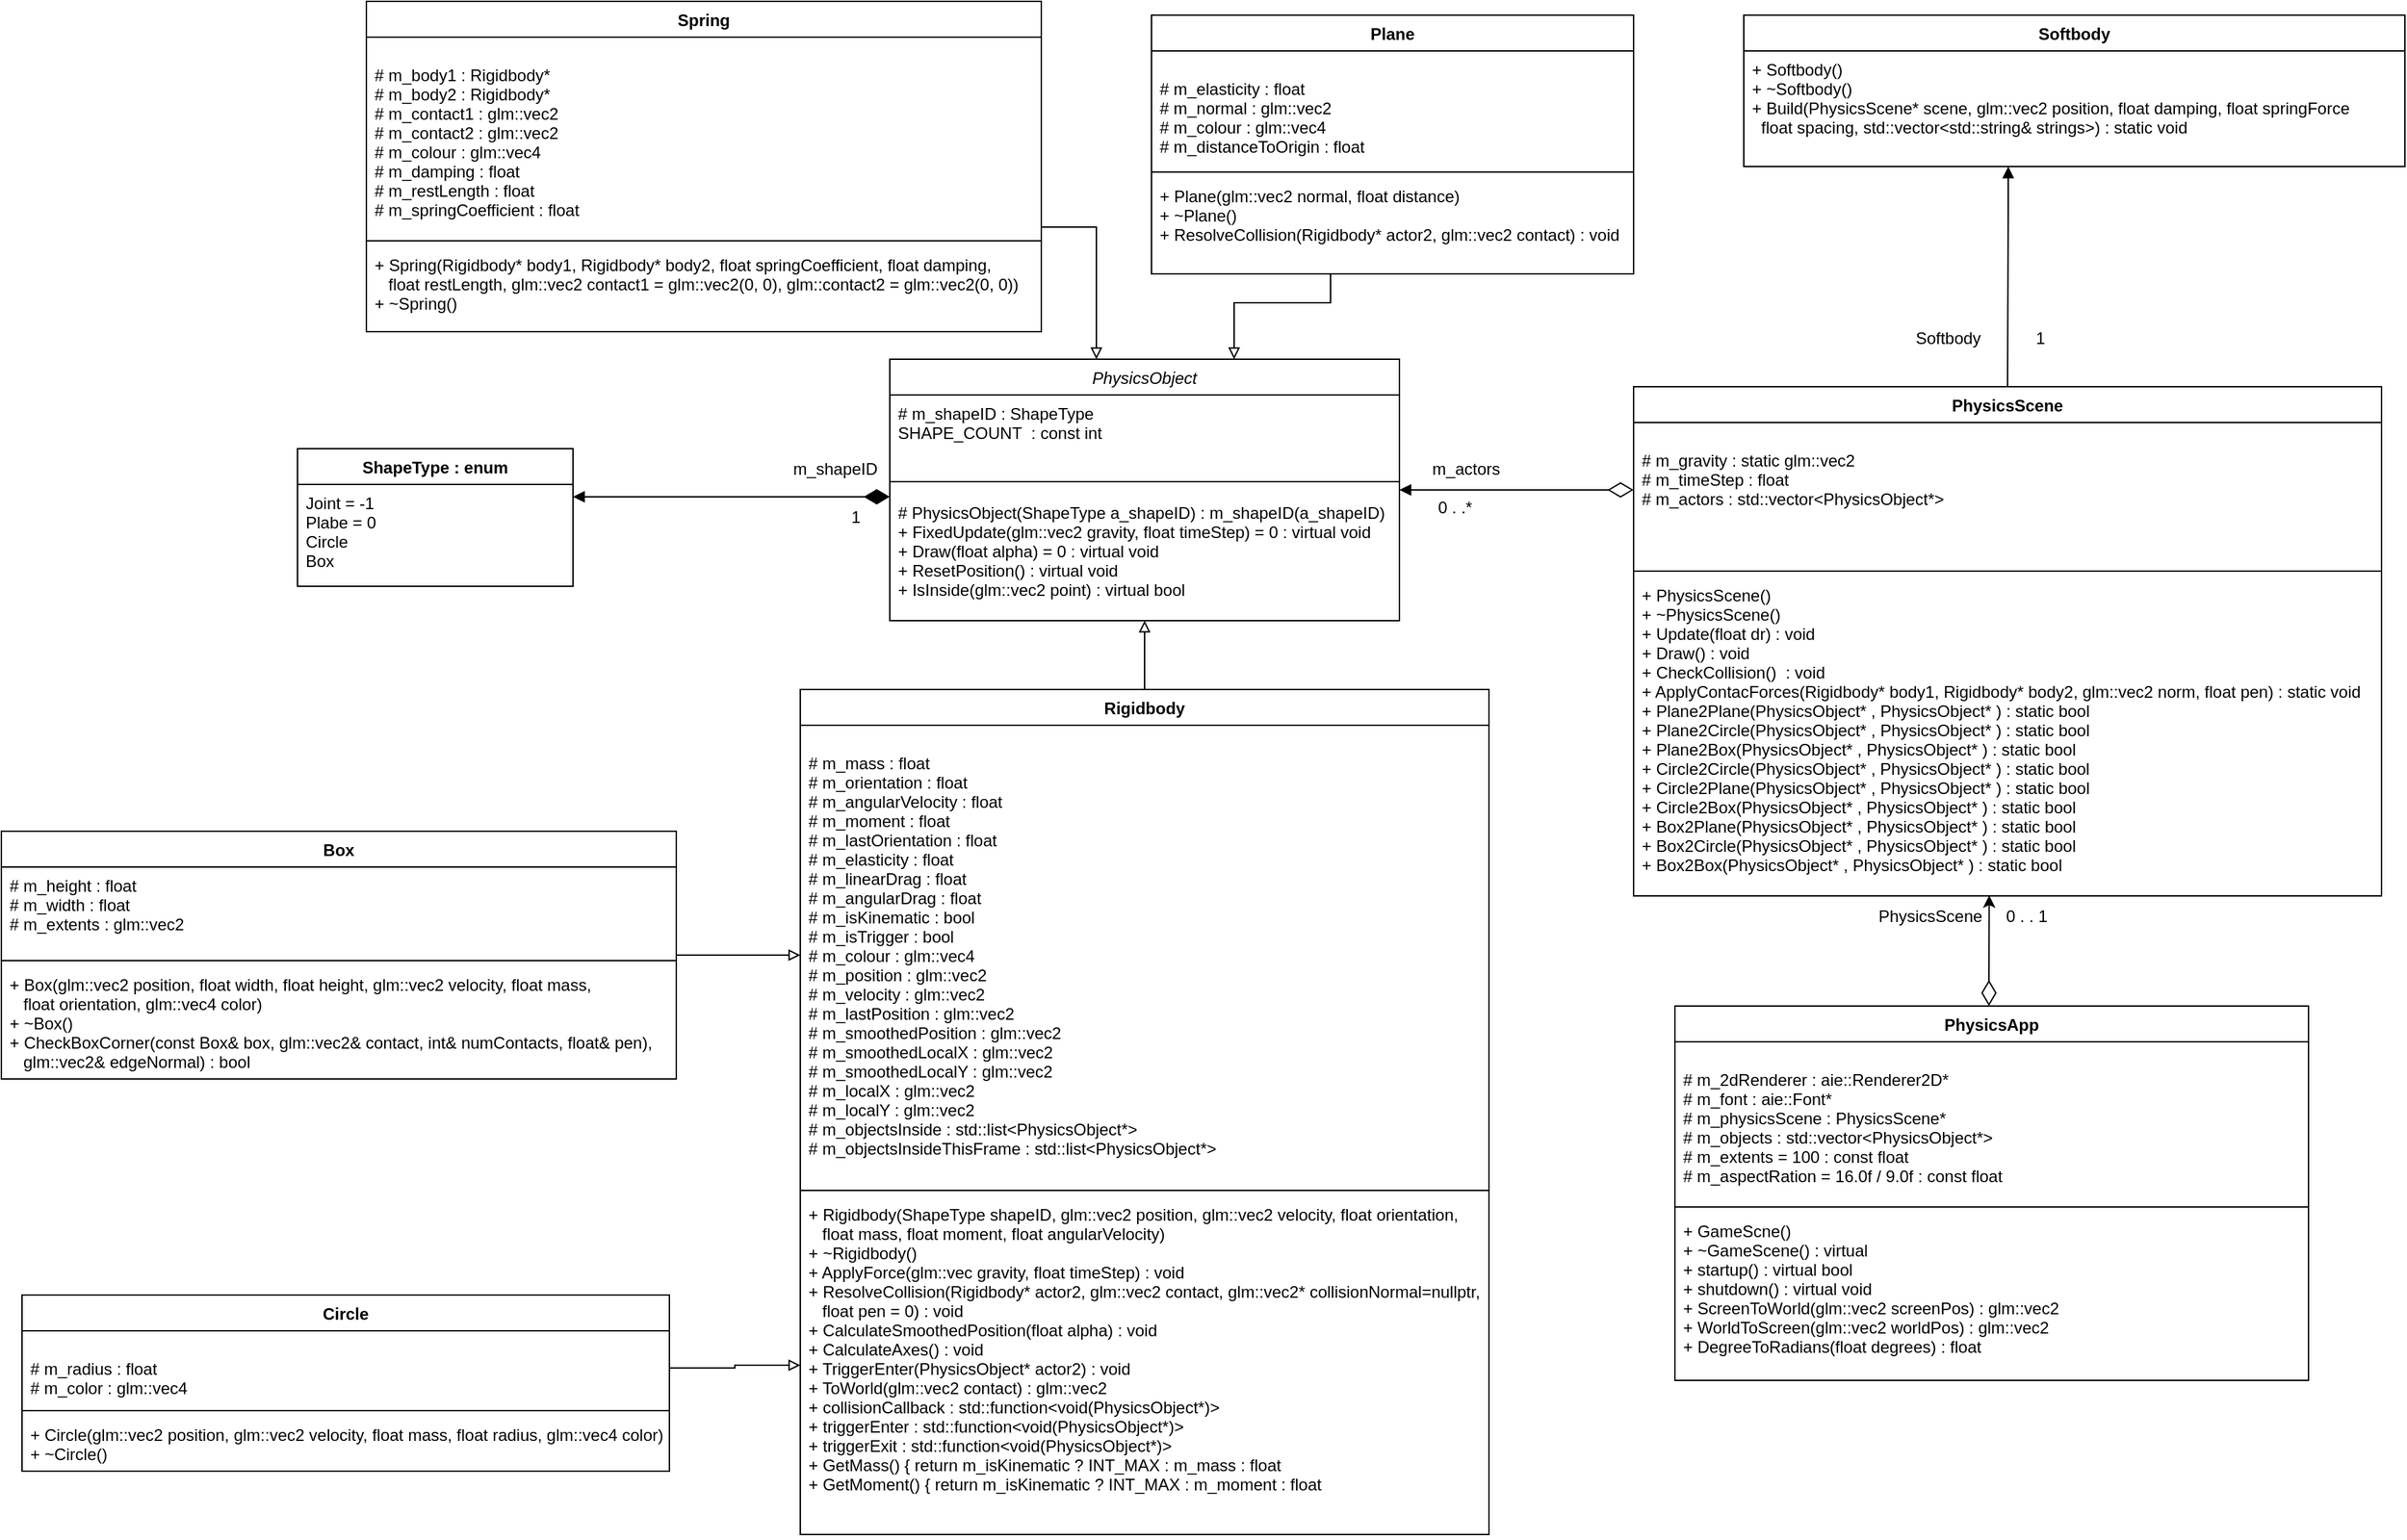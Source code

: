 <mxfile version="20.3.0" type="device"><diagram id="C5RBs43oDa-KdzZeNtuy" name="Page-1"><mxGraphModel dx="3170" dy="1842" grid="0" gridSize="10" guides="1" tooltips="1" connect="1" arrows="1" fold="1" page="0" pageScale="1" pageWidth="827" pageHeight="1169" math="0" shadow="0"><root><mxCell id="WIyWlLk6GJQsqaUBKTNV-0"/><mxCell id="WIyWlLk6GJQsqaUBKTNV-1" parent="WIyWlLk6GJQsqaUBKTNV-0"/><mxCell id="zkfFHV4jXpPFQw0GAbJ--0" value="PhysicsObject" style="swimlane;fontStyle=2;align=center;verticalAlign=top;childLayout=stackLayout;horizontal=1;startSize=26;horizontalStack=0;resizeParent=1;resizeLast=0;collapsible=1;marginBottom=0;rounded=0;shadow=0;strokeWidth=1;" parent="WIyWlLk6GJQsqaUBKTNV-1" vertex="1"><mxGeometry x="30" y="150" width="370" height="190" as="geometry"><mxRectangle x="230" y="140" width="160" height="26" as="alternateBounds"/></mxGeometry></mxCell><mxCell id="zkfFHV4jXpPFQw0GAbJ--1" value="# m_shapeID : ShapeType&#10;SHAPE_COUNT  : const int&#10;" style="text;align=left;verticalAlign=top;spacingLeft=4;spacingRight=4;overflow=hidden;rotatable=0;points=[[0,0.5],[1,0.5]];portConstraint=eastwest;" parent="zkfFHV4jXpPFQw0GAbJ--0" vertex="1"><mxGeometry y="26" width="370" height="54" as="geometry"/></mxCell><mxCell id="zkfFHV4jXpPFQw0GAbJ--4" value="" style="line;html=1;strokeWidth=1;align=left;verticalAlign=middle;spacingTop=-1;spacingLeft=3;spacingRight=3;rotatable=0;labelPosition=right;points=[];portConstraint=eastwest;" parent="zkfFHV4jXpPFQw0GAbJ--0" vertex="1"><mxGeometry y="80" width="370" height="18" as="geometry"/></mxCell><mxCell id="zkfFHV4jXpPFQw0GAbJ--5" value="# PhysicsObject(ShapeType a_shapeID) : m_shapeID(a_shapeID) &#10;+ FixedUpdate(glm::vec2 gravity, float timeStep) = 0 : virtual void&#10;+ Draw(float alpha) = 0 : virtual void&#10;+ ResetPosition() : virtual void&#10;+ IsInside(glm::vec2 point) : virtual bool" style="text;align=left;verticalAlign=top;spacingLeft=4;spacingRight=4;overflow=hidden;rotatable=0;points=[[0,0.5],[1,0.5]];portConstraint=eastwest;" parent="zkfFHV4jXpPFQw0GAbJ--0" vertex="1"><mxGeometry y="98" width="370" height="82" as="geometry"/></mxCell><mxCell id="uDP_t_pNyGHaV9Sc6qQC-4" value="ShapeType : enum" style="swimlane;fontStyle=1;align=center;verticalAlign=top;childLayout=stackLayout;horizontal=1;startSize=26;horizontalStack=0;resizeParent=1;resizeParentMax=0;resizeLast=0;collapsible=1;marginBottom=0;" vertex="1" parent="WIyWlLk6GJQsqaUBKTNV-1"><mxGeometry x="-400" y="215" width="200" height="100" as="geometry"/></mxCell><mxCell id="uDP_t_pNyGHaV9Sc6qQC-5" value="Joint = -1&#10;Plabe = 0&#10;Circle&#10;Box" style="text;strokeColor=none;fillColor=none;align=left;verticalAlign=top;spacingLeft=4;spacingRight=4;overflow=hidden;rotatable=0;points=[[0,0.5],[1,0.5]];portConstraint=eastwest;" vertex="1" parent="uDP_t_pNyGHaV9Sc6qQC-4"><mxGeometry y="26" width="200" height="74" as="geometry"/></mxCell><mxCell id="uDP_t_pNyGHaV9Sc6qQC-21" value="Plane" style="swimlane;fontStyle=1;align=center;verticalAlign=top;childLayout=stackLayout;horizontal=1;startSize=26;horizontalStack=0;resizeParent=1;resizeParentMax=0;resizeLast=0;collapsible=1;marginBottom=0;" vertex="1" parent="WIyWlLk6GJQsqaUBKTNV-1"><mxGeometry x="220" y="-100" width="350" height="188" as="geometry"/></mxCell><mxCell id="uDP_t_pNyGHaV9Sc6qQC-22" value="&#10;# m_elasticity : float&#10;# m_normal : glm::vec2&#10;# m_colour : glm::vec4&#10;# m_distanceToOrigin : float" style="text;strokeColor=none;fillColor=none;align=left;verticalAlign=top;spacingLeft=4;spacingRight=4;overflow=hidden;rotatable=0;points=[[0,0.5],[1,0.5]];portConstraint=eastwest;" vertex="1" parent="uDP_t_pNyGHaV9Sc6qQC-21"><mxGeometry y="26" width="350" height="84" as="geometry"/></mxCell><mxCell id="uDP_t_pNyGHaV9Sc6qQC-23" value="" style="line;strokeWidth=1;fillColor=none;align=left;verticalAlign=middle;spacingTop=-1;spacingLeft=3;spacingRight=3;rotatable=0;labelPosition=right;points=[];portConstraint=eastwest;strokeColor=inherit;" vertex="1" parent="uDP_t_pNyGHaV9Sc6qQC-21"><mxGeometry y="110" width="350" height="8" as="geometry"/></mxCell><mxCell id="uDP_t_pNyGHaV9Sc6qQC-24" value="+ Plane(glm::vec2 normal, float distance)&#10;+ ~Plane()&#10;+ ResolveCollision(Rigidbody* actor2, glm::vec2 contact) : void" style="text;strokeColor=none;fillColor=none;align=left;verticalAlign=top;spacingLeft=4;spacingRight=4;overflow=hidden;rotatable=0;points=[[0,0.5],[1,0.5]];portConstraint=eastwest;" vertex="1" parent="uDP_t_pNyGHaV9Sc6qQC-21"><mxGeometry y="118" width="350" height="70" as="geometry"/></mxCell><mxCell id="uDP_t_pNyGHaV9Sc6qQC-97" style="edgeStyle=orthogonalEdgeStyle;rounded=0;orthogonalLoop=1;jettySize=auto;html=1;endArrow=block;endFill=0;startArrow=none;startFill=0;startSize=11;" edge="1" parent="WIyWlLk6GJQsqaUBKTNV-1" source="uDP_t_pNyGHaV9Sc6qQC-26"><mxGeometry relative="1" as="geometry"><mxPoint x="215" y="340" as="targetPoint"/></mxGeometry></mxCell><mxCell id="uDP_t_pNyGHaV9Sc6qQC-26" value="Rigidbody" style="swimlane;fontStyle=1;align=center;verticalAlign=top;childLayout=stackLayout;horizontal=1;startSize=26;horizontalStack=0;resizeParent=1;resizeParentMax=0;resizeLast=0;collapsible=1;marginBottom=0;" vertex="1" parent="WIyWlLk6GJQsqaUBKTNV-1"><mxGeometry x="-35" y="390" width="500" height="614" as="geometry"/></mxCell><mxCell id="uDP_t_pNyGHaV9Sc6qQC-27" value="&#10;# m_mass : float&#10;# m_orientation : float&#10;# m_angularVelocity : float&#10;# m_moment : float&#10;# m_lastOrientation : float&#10;# m_elasticity : float&#10;# m_linearDrag : float&#10;# m_angularDrag : float&#10;# m_isKinematic : bool&#10;# m_isTrigger : bool&#10;# m_colour : glm::vec4&#10;# m_position : glm::vec2&#10;# m_velocity : glm::vec2&#10;# m_lastPosition : glm::vec2&#10;# m_smoothedPosition : glm::vec2&#10;# m_smoothedLocalX : glm::vec2&#10;# m_smoothedLocalY : glm::vec2&#10;# m_localX : glm::vec2&#10;# m_localY : glm::vec2&#10;# m_objectsInside : std::list&lt;PhysicsObject*&gt;&#10;# m_objectsInsideThisFrame : std::list&lt;PhysicsObject*&gt;&#10;" style="text;strokeColor=none;fillColor=none;align=left;verticalAlign=top;spacingLeft=4;spacingRight=4;overflow=hidden;rotatable=0;points=[[0,0.5],[1,0.5]];portConstraint=eastwest;" vertex="1" parent="uDP_t_pNyGHaV9Sc6qQC-26"><mxGeometry y="26" width="500" height="334" as="geometry"/></mxCell><mxCell id="uDP_t_pNyGHaV9Sc6qQC-28" value="" style="line;strokeWidth=1;fillColor=none;align=left;verticalAlign=middle;spacingTop=-1;spacingLeft=3;spacingRight=3;rotatable=0;labelPosition=right;points=[];portConstraint=eastwest;strokeColor=inherit;" vertex="1" parent="uDP_t_pNyGHaV9Sc6qQC-26"><mxGeometry y="360" width="500" height="8" as="geometry"/></mxCell><mxCell id="uDP_t_pNyGHaV9Sc6qQC-29" value="+ Rigidbody(ShapeType shapeID, glm::vec2 position, glm::vec2 velocity, float orientation,&#10;   float mass, float moment, float angularVelocity) &#10;+ ~Rigidbody()&#10;+ ApplyForce(glm::vec gravity, float timeStep) : void&#10;+ ResolveCollision(Rigidbody* actor2, glm::vec2 contact, glm::vec2* collisionNormal=nullptr,&#10;   float pen = 0) : void&#10;+ CalculateSmoothedPosition(float alpha) : void&#10;+ CalculateAxes() : void&#10;+ TriggerEnter(PhysicsObject* actor2) : void&#10;+ ToWorld(glm::vec2 contact) : glm::vec2&#10;+ collisionCallback : std::function&lt;void(PhysicsObject*)&gt;&#10;+ triggerEnter : std::function&lt;void(PhysicsObject*)&gt;&#10;+ triggerExit : std::function&lt;void(PhysicsObject*)&gt;&#10;+ GetMass() { return m_isKinematic ? INT_MAX : m_mass : float&#10;+ GetMoment() { return m_isKinematic ? INT_MAX : m_moment : float&#10;" style="text;strokeColor=none;fillColor=none;align=left;verticalAlign=top;spacingLeft=4;spacingRight=4;overflow=hidden;rotatable=0;points=[[0,0.5],[1,0.5]];portConstraint=eastwest;" vertex="1" parent="uDP_t_pNyGHaV9Sc6qQC-26"><mxGeometry y="368" width="500" height="246" as="geometry"/></mxCell><mxCell id="uDP_t_pNyGHaV9Sc6qQC-30" value="Circle" style="swimlane;fontStyle=1;align=center;verticalAlign=top;childLayout=stackLayout;horizontal=1;startSize=26;horizontalStack=0;resizeParent=1;resizeParentMax=0;resizeLast=0;collapsible=1;marginBottom=0;" vertex="1" parent="WIyWlLk6GJQsqaUBKTNV-1"><mxGeometry x="-600" y="830" width="470" height="128" as="geometry"/></mxCell><mxCell id="uDP_t_pNyGHaV9Sc6qQC-31" value="&#10;# m_radius : float&#10;# m_color : glm::vec4" style="text;strokeColor=none;fillColor=none;align=left;verticalAlign=top;spacingLeft=4;spacingRight=4;overflow=hidden;rotatable=0;points=[[0,0.5],[1,0.5]];portConstraint=eastwest;" vertex="1" parent="uDP_t_pNyGHaV9Sc6qQC-30"><mxGeometry y="26" width="470" height="54" as="geometry"/></mxCell><mxCell id="uDP_t_pNyGHaV9Sc6qQC-32" value="" style="line;strokeWidth=1;fillColor=none;align=left;verticalAlign=middle;spacingTop=-1;spacingLeft=3;spacingRight=3;rotatable=0;labelPosition=right;points=[];portConstraint=eastwest;strokeColor=inherit;" vertex="1" parent="uDP_t_pNyGHaV9Sc6qQC-30"><mxGeometry y="80" width="470" height="8" as="geometry"/></mxCell><mxCell id="uDP_t_pNyGHaV9Sc6qQC-33" value="+ Circle(glm::vec2 position, glm::vec2 velocity, float mass, float radius, glm::vec4 color)&#10;+ ~Circle()" style="text;strokeColor=none;fillColor=none;align=left;verticalAlign=top;spacingLeft=4;spacingRight=4;overflow=hidden;rotatable=0;points=[[0,0.5],[1,0.5]];portConstraint=eastwest;" vertex="1" parent="uDP_t_pNyGHaV9Sc6qQC-30"><mxGeometry y="88" width="470" height="40" as="geometry"/></mxCell><mxCell id="uDP_t_pNyGHaV9Sc6qQC-76" style="edgeStyle=orthogonalEdgeStyle;rounded=0;orthogonalLoop=1;jettySize=auto;html=1;entryX=0;entryY=0.5;entryDx=0;entryDy=0;endArrow=block;endFill=0;" edge="1" parent="WIyWlLk6GJQsqaUBKTNV-1" source="uDP_t_pNyGHaV9Sc6qQC-35" target="uDP_t_pNyGHaV9Sc6qQC-27"><mxGeometry relative="1" as="geometry"/></mxCell><mxCell id="uDP_t_pNyGHaV9Sc6qQC-35" value="Box" style="swimlane;fontStyle=1;align=center;verticalAlign=top;childLayout=stackLayout;horizontal=1;startSize=26;horizontalStack=0;resizeParent=1;resizeParentMax=0;resizeLast=0;collapsible=1;marginBottom=0;" vertex="1" parent="WIyWlLk6GJQsqaUBKTNV-1"><mxGeometry x="-615" y="493" width="490" height="180" as="geometry"/></mxCell><mxCell id="uDP_t_pNyGHaV9Sc6qQC-36" value="# m_height : float&#10;# m_width : float&#10;# m_extents : glm::vec2" style="text;strokeColor=none;fillColor=none;align=left;verticalAlign=top;spacingLeft=4;spacingRight=4;overflow=hidden;rotatable=0;points=[[0,0.5],[1,0.5]];portConstraint=eastwest;" vertex="1" parent="uDP_t_pNyGHaV9Sc6qQC-35"><mxGeometry y="26" width="490" height="64" as="geometry"/></mxCell><mxCell id="uDP_t_pNyGHaV9Sc6qQC-37" value="" style="line;strokeWidth=1;fillColor=none;align=left;verticalAlign=middle;spacingTop=-1;spacingLeft=3;spacingRight=3;rotatable=0;labelPosition=right;points=[];portConstraint=eastwest;strokeColor=inherit;" vertex="1" parent="uDP_t_pNyGHaV9Sc6qQC-35"><mxGeometry y="90" width="490" height="8" as="geometry"/></mxCell><mxCell id="uDP_t_pNyGHaV9Sc6qQC-38" value="+ Box(glm::vec2 position, float width, float height, glm::vec2 velocity, float mass,&#10;   float orientation, glm::vec4 color)&#10;+ ~Box()&#10;+ CheckBoxCorner(const Box&amp; box, glm::vec2&amp; contact, int&amp; numContacts, float&amp; pen),&#10;   glm::vec2&amp; edgeNormal) : bool" style="text;strokeColor=none;fillColor=none;align=left;verticalAlign=top;spacingLeft=4;spacingRight=4;overflow=hidden;rotatable=0;points=[[0,0.5],[1,0.5]];portConstraint=eastwest;" vertex="1" parent="uDP_t_pNyGHaV9Sc6qQC-35"><mxGeometry y="98" width="490" height="82" as="geometry"/></mxCell><mxCell id="uDP_t_pNyGHaV9Sc6qQC-53" value="Spring" style="swimlane;fontStyle=1;align=center;verticalAlign=top;childLayout=stackLayout;horizontal=1;startSize=26;horizontalStack=0;resizeParent=1;resizeParentMax=0;resizeLast=0;collapsible=1;marginBottom=0;" vertex="1" parent="WIyWlLk6GJQsqaUBKTNV-1"><mxGeometry x="-350" y="-110" width="490" height="240" as="geometry"/></mxCell><mxCell id="uDP_t_pNyGHaV9Sc6qQC-54" value="&#10;# m_body1 : Rigidbody*&#10;# m_body2 : Rigidbody*&#10;# m_contact1 : glm::vec2&#10;# m_contact2 : glm::vec2&#10;# m_colour : glm::vec4&#10;# m_damping : float&#10;# m_restLength : float&#10;# m_springCoefficient : float" style="text;strokeColor=none;fillColor=none;align=left;verticalAlign=top;spacingLeft=4;spacingRight=4;overflow=hidden;rotatable=0;points=[[0,0.5],[1,0.5]];portConstraint=eastwest;" vertex="1" parent="uDP_t_pNyGHaV9Sc6qQC-53"><mxGeometry y="26" width="490" height="144" as="geometry"/></mxCell><mxCell id="uDP_t_pNyGHaV9Sc6qQC-55" value="" style="line;strokeWidth=1;fillColor=none;align=left;verticalAlign=middle;spacingTop=-1;spacingLeft=3;spacingRight=3;rotatable=0;labelPosition=right;points=[];portConstraint=eastwest;strokeColor=inherit;" vertex="1" parent="uDP_t_pNyGHaV9Sc6qQC-53"><mxGeometry y="170" width="490" height="8" as="geometry"/></mxCell><mxCell id="uDP_t_pNyGHaV9Sc6qQC-56" value="+ Spring(Rigidbody* body1, Rigidbody* body2, float springCoefficient, float damping,&#10;   float restLength, glm::vec2 contact1 = glm::vec2(0, 0), glm::contact2 = glm::vec2(0, 0))&#10;+ ~Spring()" style="text;strokeColor=none;fillColor=none;align=left;verticalAlign=top;spacingLeft=4;spacingRight=4;overflow=hidden;rotatable=0;points=[[0,0.5],[1,0.5]];portConstraint=eastwest;" vertex="1" parent="uDP_t_pNyGHaV9Sc6qQC-53"><mxGeometry y="178" width="490" height="62" as="geometry"/></mxCell><mxCell id="uDP_t_pNyGHaV9Sc6qQC-64" value="PhysicsScene" style="swimlane;fontStyle=1;align=center;verticalAlign=top;childLayout=stackLayout;horizontal=1;startSize=26;horizontalStack=0;resizeParent=1;resizeParentMax=0;resizeLast=0;collapsible=1;marginBottom=0;" vertex="1" parent="WIyWlLk6GJQsqaUBKTNV-1"><mxGeometry x="570" y="170" width="543" height="370" as="geometry"/></mxCell><mxCell id="uDP_t_pNyGHaV9Sc6qQC-65" value="&#10;# m_gravity : static glm::vec2&#10;# m_timeStep : float&#10;# m_actors : std::vector&lt;PhysicsObject*&gt;&#10;" style="text;strokeColor=none;fillColor=none;align=left;verticalAlign=top;spacingLeft=4;spacingRight=4;overflow=hidden;rotatable=0;points=[[0,0.5],[1,0.5]];portConstraint=eastwest;" vertex="1" parent="uDP_t_pNyGHaV9Sc6qQC-64"><mxGeometry y="26" width="543" height="104" as="geometry"/></mxCell><mxCell id="uDP_t_pNyGHaV9Sc6qQC-66" value="" style="line;strokeWidth=1;fillColor=none;align=left;verticalAlign=middle;spacingTop=-1;spacingLeft=3;spacingRight=3;rotatable=0;labelPosition=right;points=[];portConstraint=eastwest;strokeColor=inherit;" vertex="1" parent="uDP_t_pNyGHaV9Sc6qQC-64"><mxGeometry y="130" width="543" height="8" as="geometry"/></mxCell><mxCell id="uDP_t_pNyGHaV9Sc6qQC-67" value="+ PhysicsScene()&#10;+ ~PhysicsScene()&#10;+ Update(float dr) : void&#10;+ Draw() : void&#10;+ CheckCollision()  : void&#10;+ ApplyContacForces(Rigidbody* body1, Rigidbody* body2, glm::vec2 norm, float pen) : static void&#10;+ Plane2Plane(PhysicsObject* , PhysicsObject* ) : static bool&#10;+ Plane2Circle(PhysicsObject* , PhysicsObject* ) : static bool&#10;+ Plane2Box(PhysicsObject* , PhysicsObject* ) : static bool&#10;+ Circle2Circle(PhysicsObject* , PhysicsObject* ) : static bool&#10;+ Circle2Plane(PhysicsObject* , PhysicsObject* ) : static bool&#10;+ Circle2Box(PhysicsObject* , PhysicsObject* ) : static bool&#10;+ Box2Plane(PhysicsObject* , PhysicsObject* ) : static bool&#10;+ Box2Circle(PhysicsObject* , PhysicsObject* ) : static bool&#10;+ Box2Box(PhysicsObject* , PhysicsObject* ) : static bool" style="text;strokeColor=none;fillColor=none;align=left;verticalAlign=top;spacingLeft=4;spacingRight=4;overflow=hidden;rotatable=0;points=[[0,0.5],[1,0.5]];portConstraint=eastwest;" vertex="1" parent="uDP_t_pNyGHaV9Sc6qQC-64"><mxGeometry y="138" width="543" height="232" as="geometry"/></mxCell><mxCell id="uDP_t_pNyGHaV9Sc6qQC-101" style="edgeStyle=orthogonalEdgeStyle;rounded=0;orthogonalLoop=1;jettySize=auto;html=1;startArrow=diamondThin;startFill=0;startSize=16;entryX=-0.036;entryY=-0.012;entryDx=0;entryDy=0;entryPerimeter=0;" edge="1" parent="WIyWlLk6GJQsqaUBKTNV-1" source="uDP_t_pNyGHaV9Sc6qQC-68" target="uDP_t_pNyGHaV9Sc6qQC-106"><mxGeometry relative="1" as="geometry"><mxPoint x="972" y="594" as="targetPoint"/><Array as="points"><mxPoint x="828" y="600"/><mxPoint x="828" y="600"/></Array></mxGeometry></mxCell><mxCell id="uDP_t_pNyGHaV9Sc6qQC-68" value="PhysicsApp" style="swimlane;fontStyle=1;align=center;verticalAlign=top;childLayout=stackLayout;horizontal=1;startSize=26;horizontalStack=0;resizeParent=1;resizeParentMax=0;resizeLast=0;collapsible=1;marginBottom=0;" vertex="1" parent="WIyWlLk6GJQsqaUBKTNV-1"><mxGeometry x="600" y="620" width="460" height="272" as="geometry"/></mxCell><mxCell id="uDP_t_pNyGHaV9Sc6qQC-69" value="&#10;# m_2dRenderer : aie::Renderer2D*&#10;# m_font : aie::Font*&#10;# m_physicsScene : PhysicsScene*&#10;# m_objects : std::vector&lt;PhysicsObject*&gt; &#10;# m_extents = 100 : const float&#10;# m_aspectRation = 16.0f / 9.0f : const float&#10;" style="text;strokeColor=none;fillColor=none;align=left;verticalAlign=top;spacingLeft=4;spacingRight=4;overflow=hidden;rotatable=0;points=[[0,0.5],[1,0.5]];portConstraint=eastwest;" vertex="1" parent="uDP_t_pNyGHaV9Sc6qQC-68"><mxGeometry y="26" width="460" height="116" as="geometry"/></mxCell><mxCell id="uDP_t_pNyGHaV9Sc6qQC-109" value="" style="line;strokeWidth=1;fillColor=none;align=left;verticalAlign=middle;spacingTop=-1;spacingLeft=3;spacingRight=3;rotatable=0;labelPosition=right;points=[];portConstraint=eastwest;strokeColor=inherit;" vertex="1" parent="uDP_t_pNyGHaV9Sc6qQC-68"><mxGeometry y="142" width="460" height="8" as="geometry"/></mxCell><mxCell id="uDP_t_pNyGHaV9Sc6qQC-71" value="+ GameScne() &#10;+ ~GameScene() : virtual&#10;+ startup() : virtual bool&#10;+ shutdown() : virtual void&#10;+ ScreenToWorld(glm::vec2 screenPos) : glm::vec2&#10;+ WorldToScreen(glm::vec2 worldPos) : glm::vec2&#10;+ DegreeToRadians(float degrees) : float" style="text;strokeColor=none;fillColor=none;align=left;verticalAlign=top;spacingLeft=4;spacingRight=4;overflow=hidden;rotatable=0;points=[[0,0.5],[1,0.5]];portConstraint=eastwest;" vertex="1" parent="uDP_t_pNyGHaV9Sc6qQC-68"><mxGeometry y="150" width="460" height="122" as="geometry"/></mxCell><mxCell id="uDP_t_pNyGHaV9Sc6qQC-75" style="edgeStyle=orthogonalEdgeStyle;rounded=0;orthogonalLoop=1;jettySize=auto;html=1;entryX=0;entryY=0.5;entryDx=0;entryDy=0;endArrow=block;endFill=0;" edge="1" parent="WIyWlLk6GJQsqaUBKTNV-1" source="uDP_t_pNyGHaV9Sc6qQC-31" target="uDP_t_pNyGHaV9Sc6qQC-29"><mxGeometry relative="1" as="geometry"/></mxCell><mxCell id="uDP_t_pNyGHaV9Sc6qQC-83" style="edgeStyle=orthogonalEdgeStyle;rounded=0;orthogonalLoop=1;jettySize=auto;html=1;entryX=1;entryY=0.5;entryDx=0;entryDy=0;endArrow=block;endFill=1;endSize=6;startArrow=diamondThin;startFill=0;startSize=16;" edge="1" parent="WIyWlLk6GJQsqaUBKTNV-1" source="uDP_t_pNyGHaV9Sc6qQC-65" target="zkfFHV4jXpPFQw0GAbJ--0"><mxGeometry relative="1" as="geometry"><mxPoint x="401" y="240" as="targetPoint"/><Array as="points"><mxPoint x="522" y="245"/><mxPoint x="522" y="245"/></Array></mxGeometry></mxCell><mxCell id="uDP_t_pNyGHaV9Sc6qQC-86" value="Softbody" style="swimlane;fontStyle=1;align=center;verticalAlign=top;childLayout=stackLayout;horizontal=1;startSize=26;horizontalStack=0;resizeParent=1;resizeParentMax=0;resizeLast=0;collapsible=1;marginBottom=0;" vertex="1" parent="WIyWlLk6GJQsqaUBKTNV-1"><mxGeometry x="650" y="-100" width="480" height="110" as="geometry"/></mxCell><mxCell id="uDP_t_pNyGHaV9Sc6qQC-87" value="+ Softbody()&#10;+ ~Softbody()&#10;+ Build(PhysicsScene* scene, glm::vec2 position, float damping, float springForce&#10;  float spacing, std::vector&lt;std::string&amp; strings&gt;) : static void" style="text;strokeColor=none;fillColor=none;align=left;verticalAlign=top;spacingLeft=4;spacingRight=4;overflow=hidden;rotatable=0;points=[[0,0.5],[1,0.5]];portConstraint=eastwest;" vertex="1" parent="uDP_t_pNyGHaV9Sc6qQC-86"><mxGeometry y="26" width="480" height="84" as="geometry"/></mxCell><mxCell id="uDP_t_pNyGHaV9Sc6qQC-94" style="edgeStyle=orthogonalEdgeStyle;rounded=0;orthogonalLoop=1;jettySize=auto;html=1;endArrow=block;endFill=0;" edge="1" parent="WIyWlLk6GJQsqaUBKTNV-1" source="uDP_t_pNyGHaV9Sc6qQC-56" target="zkfFHV4jXpPFQw0GAbJ--0"><mxGeometry relative="1" as="geometry"><Array as="points"><mxPoint x="140" y="54"/><mxPoint x="180" y="54"/></Array></mxGeometry></mxCell><mxCell id="uDP_t_pNyGHaV9Sc6qQC-95" style="edgeStyle=orthogonalEdgeStyle;rounded=0;orthogonalLoop=1;jettySize=auto;html=1;endArrow=block;endFill=0;" edge="1" parent="WIyWlLk6GJQsqaUBKTNV-1" source="uDP_t_pNyGHaV9Sc6qQC-24" target="zkfFHV4jXpPFQw0GAbJ--0"><mxGeometry relative="1" as="geometry"><Array as="points"><mxPoint x="350" y="109"/><mxPoint x="280" y="109"/></Array></mxGeometry></mxCell><mxCell id="uDP_t_pNyGHaV9Sc6qQC-99" value="1" style="text;html=1;align=center;verticalAlign=middle;resizable=0;points=[];autosize=1;strokeColor=none;fillColor=none;" vertex="1" parent="WIyWlLk6GJQsqaUBKTNV-1"><mxGeometry x="-10" y="250" width="30" height="30" as="geometry"/></mxCell><mxCell id="uDP_t_pNyGHaV9Sc6qQC-102" value="m_shapeID" style="text;html=1;align=center;verticalAlign=middle;resizable=0;points=[];autosize=1;strokeColor=none;fillColor=none;" vertex="1" parent="WIyWlLk6GJQsqaUBKTNV-1"><mxGeometry x="-50" y="215" width="80" height="30" as="geometry"/></mxCell><mxCell id="uDP_t_pNyGHaV9Sc6qQC-103" value="Softbody" style="text;html=1;align=center;verticalAlign=middle;resizable=0;points=[];autosize=1;strokeColor=none;fillColor=none;" vertex="1" parent="WIyWlLk6GJQsqaUBKTNV-1"><mxGeometry x="763" y="120" width="70" height="30" as="geometry"/></mxCell><mxCell id="uDP_t_pNyGHaV9Sc6qQC-104" value="1" style="text;html=1;align=center;verticalAlign=middle;resizable=0;points=[];autosize=1;strokeColor=none;fillColor=none;" vertex="1" parent="WIyWlLk6GJQsqaUBKTNV-1"><mxGeometry x="850" y="120" width="30" height="30" as="geometry"/></mxCell><mxCell id="uDP_t_pNyGHaV9Sc6qQC-105" value="PhysicsScene" style="text;html=1;align=center;verticalAlign=middle;resizable=0;points=[];autosize=1;strokeColor=none;fillColor=none;" vertex="1" parent="WIyWlLk6GJQsqaUBKTNV-1"><mxGeometry x="735" y="540" width="100" height="30" as="geometry"/></mxCell><mxCell id="uDP_t_pNyGHaV9Sc6qQC-106" value="0 . . 1" style="text;html=1;align=center;verticalAlign=middle;resizable=0;points=[];autosize=1;strokeColor=none;fillColor=none;" vertex="1" parent="WIyWlLk6GJQsqaUBKTNV-1"><mxGeometry x="830" y="540" width="50" height="30" as="geometry"/></mxCell><mxCell id="uDP_t_pNyGHaV9Sc6qQC-107" value="m_actors" style="text;html=1;align=center;verticalAlign=middle;resizable=0;points=[];autosize=1;strokeColor=none;fillColor=none;" vertex="1" parent="WIyWlLk6GJQsqaUBKTNV-1"><mxGeometry x="413" y="215" width="70" height="30" as="geometry"/></mxCell><mxCell id="uDP_t_pNyGHaV9Sc6qQC-108" value="0 . .*" style="text;html=1;align=center;verticalAlign=middle;resizable=0;points=[];autosize=1;strokeColor=none;fillColor=none;" vertex="1" parent="WIyWlLk6GJQsqaUBKTNV-1"><mxGeometry x="415" y="243" width="50" height="30" as="geometry"/></mxCell><mxCell id="uDP_t_pNyGHaV9Sc6qQC-112" style="edgeStyle=orthogonalEdgeStyle;rounded=0;jumpSize=11;orthogonalLoop=1;jettySize=auto;html=1;entryX=0.5;entryY=0;entryDx=0;entryDy=0;strokeWidth=1;startArrow=block;startFill=1;endArrow=none;endFill=0;startSize=6;endSize=6;" edge="1" parent="WIyWlLk6GJQsqaUBKTNV-1" source="uDP_t_pNyGHaV9Sc6qQC-87" target="uDP_t_pNyGHaV9Sc6qQC-64"><mxGeometry relative="1" as="geometry"><Array as="points"><mxPoint x="842" y="40"/><mxPoint x="842" y="40"/></Array></mxGeometry></mxCell><mxCell id="uDP_t_pNyGHaV9Sc6qQC-114" style="edgeStyle=orthogonalEdgeStyle;rounded=0;jumpSize=11;orthogonalLoop=1;jettySize=auto;html=1;strokeWidth=1;startArrow=diamondThin;startFill=1;endArrow=block;endFill=1;startSize=16;endSize=6;" edge="1" parent="WIyWlLk6GJQsqaUBKTNV-1" source="zkfFHV4jXpPFQw0GAbJ--5"><mxGeometry relative="1" as="geometry"><mxPoint x="-200" y="250" as="targetPoint"/><Array as="points"><mxPoint x="-197" y="250"/></Array></mxGeometry></mxCell></root></mxGraphModel></diagram></mxfile>